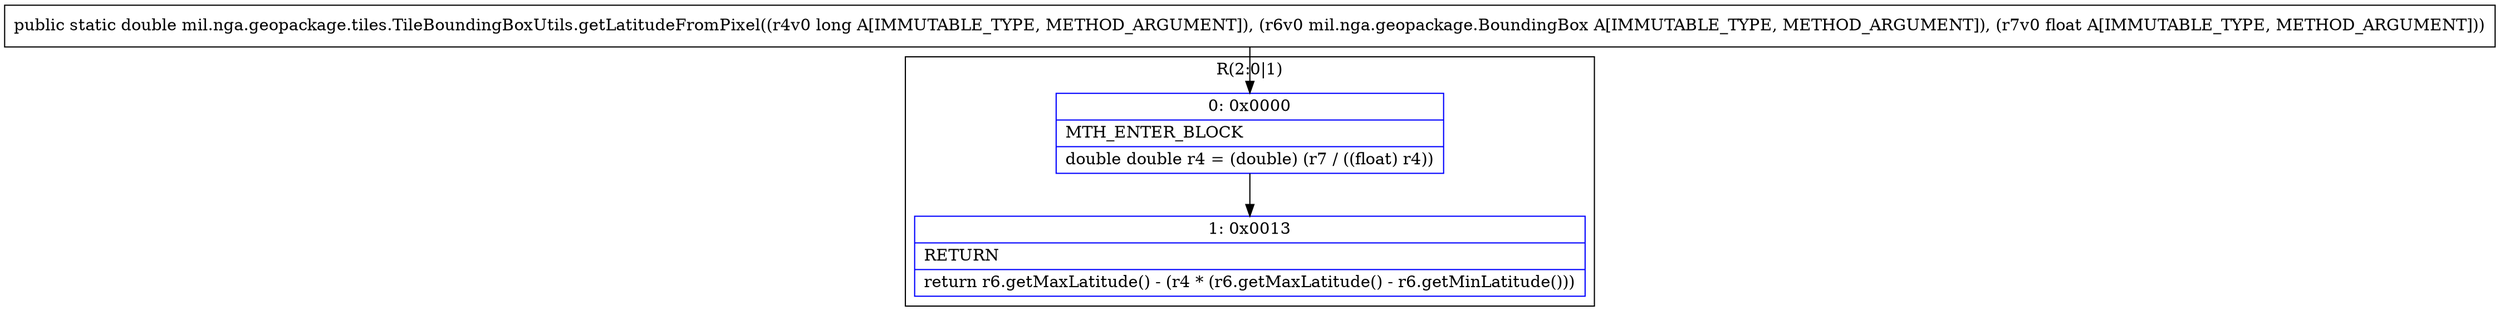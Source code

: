 digraph "CFG formil.nga.geopackage.tiles.TileBoundingBoxUtils.getLatitudeFromPixel(JLmil\/nga\/geopackage\/BoundingBox;F)D" {
subgraph cluster_Region_183757126 {
label = "R(2:0|1)";
node [shape=record,color=blue];
Node_0 [shape=record,label="{0\:\ 0x0000|MTH_ENTER_BLOCK\l|double double r4 = (double) (r7 \/ ((float) r4))\l}"];
Node_1 [shape=record,label="{1\:\ 0x0013|RETURN\l|return r6.getMaxLatitude() \- (r4 * (r6.getMaxLatitude() \- r6.getMinLatitude()))\l}"];
}
MethodNode[shape=record,label="{public static double mil.nga.geopackage.tiles.TileBoundingBoxUtils.getLatitudeFromPixel((r4v0 long A[IMMUTABLE_TYPE, METHOD_ARGUMENT]), (r6v0 mil.nga.geopackage.BoundingBox A[IMMUTABLE_TYPE, METHOD_ARGUMENT]), (r7v0 float A[IMMUTABLE_TYPE, METHOD_ARGUMENT])) }"];
MethodNode -> Node_0;
Node_0 -> Node_1;
}

